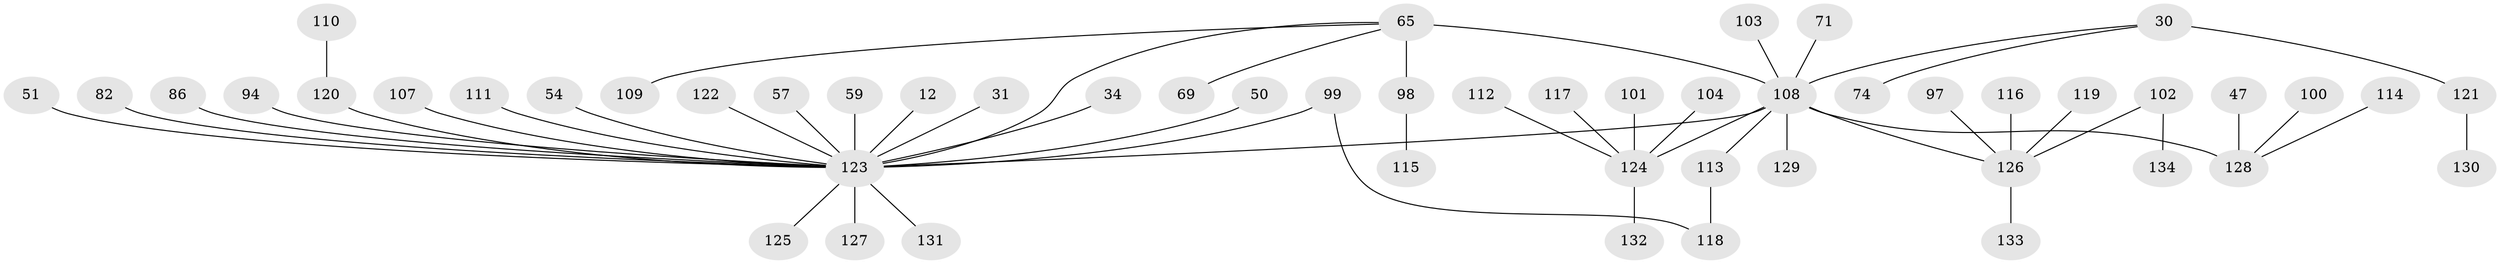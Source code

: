 // original degree distribution, {4: 0.08208955223880597, 10: 0.007462686567164179, 3: 0.1417910447761194, 6: 0.022388059701492536, 2: 0.35074626865671643, 5: 0.014925373134328358, 1: 0.3805970149253731}
// Generated by graph-tools (version 1.1) at 2025/45/03/04/25 21:45:13]
// undirected, 53 vertices, 54 edges
graph export_dot {
graph [start="1"]
  node [color=gray90,style=filled];
  12;
  30;
  31;
  34;
  47;
  50;
  51;
  54;
  57;
  59;
  65 [super="+15+23"];
  69;
  71;
  74 [super="+33"];
  82 [super="+58"];
  86;
  94;
  97;
  98 [super="+79"];
  99;
  100;
  101;
  102;
  103 [super="+66"];
  104;
  107;
  108 [super="+85+40+67+106"];
  109;
  110;
  111;
  112;
  113;
  114 [super="+90"];
  115;
  116;
  117;
  118;
  119;
  120 [super="+62+75"];
  121 [super="+42+32+49"];
  122;
  123 [super="+80+105+92"];
  124 [super="+73+89+96"];
  125;
  126 [super="+44+37+72+81+83+84+88+93"];
  127;
  128 [super="+28+95"];
  129 [super="+27"];
  130;
  131;
  132;
  133;
  134;
  12 -- 123;
  30 -- 121 [weight=2];
  30 -- 108;
  30 -- 74;
  31 -- 123;
  34 -- 123;
  47 -- 128;
  50 -- 123;
  51 -- 123;
  54 -- 123;
  57 -- 123;
  59 -- 123;
  65 -- 98 [weight=2];
  65 -- 69;
  65 -- 109;
  65 -- 108 [weight=2];
  65 -- 123;
  71 -- 108;
  82 -- 123;
  86 -- 123;
  94 -- 123;
  97 -- 126;
  98 -- 115;
  99 -- 118;
  99 -- 123;
  100 -- 128;
  101 -- 124;
  102 -- 134;
  102 -- 126;
  103 -- 108;
  104 -- 124;
  107 -- 123;
  108 -- 128 [weight=2];
  108 -- 126;
  108 -- 113;
  108 -- 129;
  108 -- 123 [weight=4];
  108 -- 124;
  110 -- 120;
  111 -- 123;
  112 -- 124;
  113 -- 118;
  114 -- 128;
  116 -- 126;
  117 -- 124;
  119 -- 126;
  120 -- 123;
  121 -- 130;
  122 -- 123;
  123 -- 127;
  123 -- 131;
  123 -- 125;
  124 -- 132;
  126 -- 133;
}
